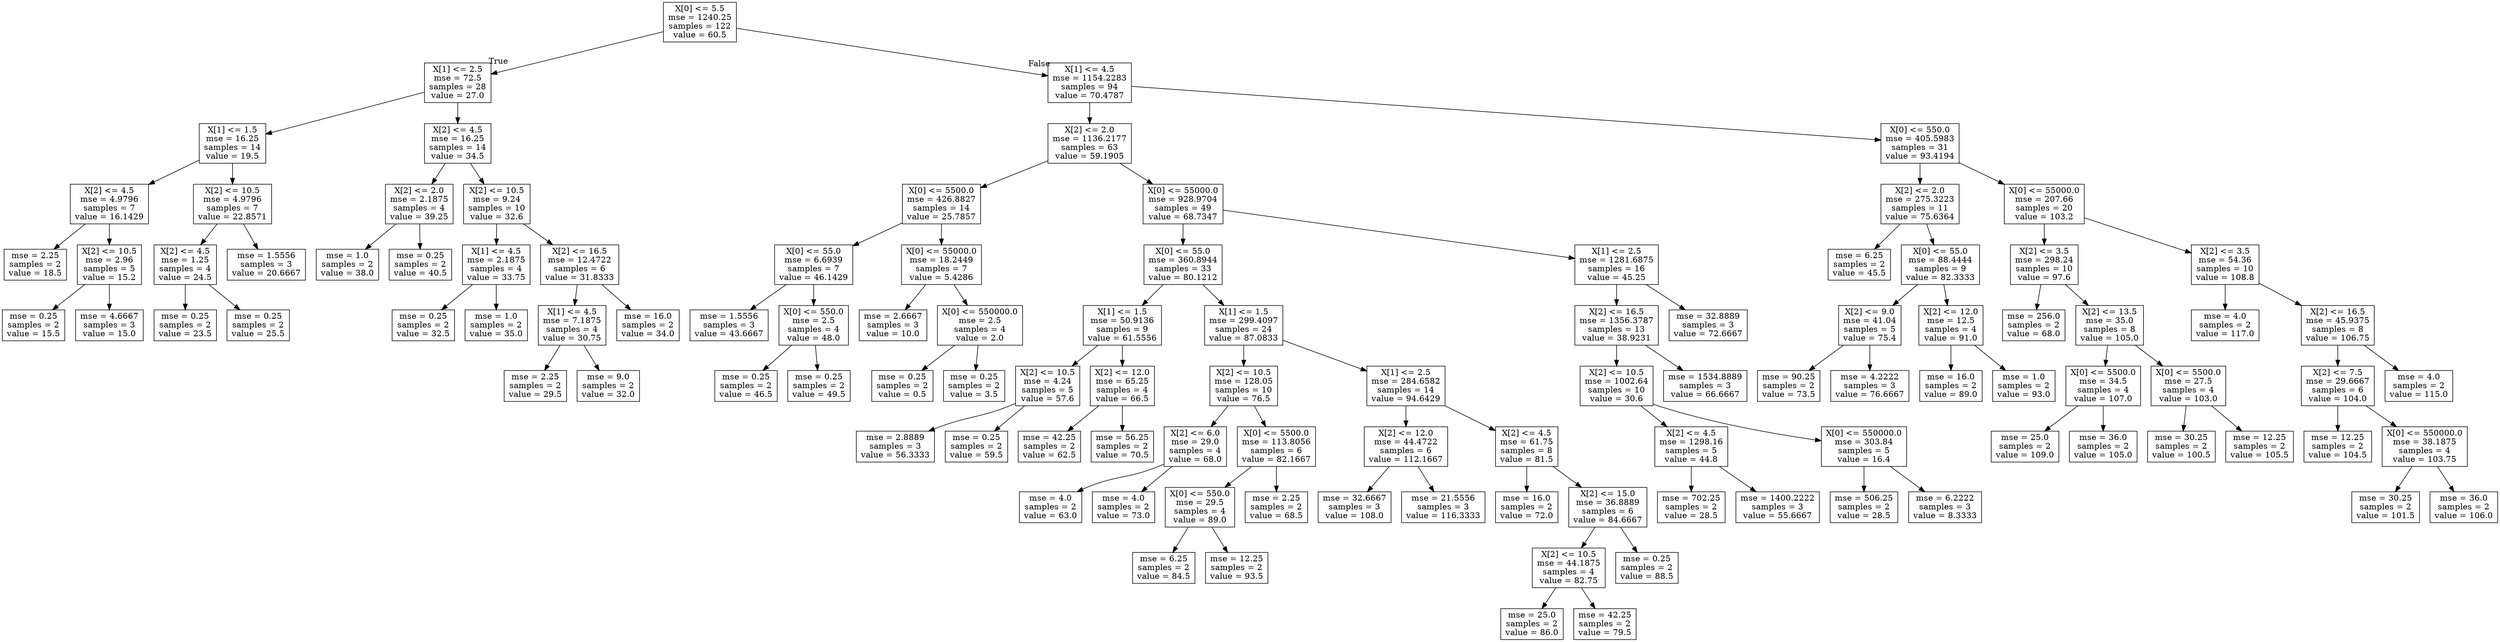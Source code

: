 digraph Tree {
node [shape=box] ;
0 [label="X[0] <= 5.5\nmse = 1240.25\nsamples = 122\nvalue = 60.5"] ;
1 [label="X[1] <= 2.5\nmse = 72.5\nsamples = 28\nvalue = 27.0"] ;
0 -> 1 [labeldistance=2.5, labelangle=45, headlabel="True"] ;
2 [label="X[1] <= 1.5\nmse = 16.25\nsamples = 14\nvalue = 19.5"] ;
1 -> 2 ;
3 [label="X[2] <= 4.5\nmse = 4.9796\nsamples = 7\nvalue = 16.1429"] ;
2 -> 3 ;
4 [label="mse = 2.25\nsamples = 2\nvalue = 18.5"] ;
3 -> 4 ;
5 [label="X[2] <= 10.5\nmse = 2.96\nsamples = 5\nvalue = 15.2"] ;
3 -> 5 ;
6 [label="mse = 0.25\nsamples = 2\nvalue = 15.5"] ;
5 -> 6 ;
7 [label="mse = 4.6667\nsamples = 3\nvalue = 15.0"] ;
5 -> 7 ;
8 [label="X[2] <= 10.5\nmse = 4.9796\nsamples = 7\nvalue = 22.8571"] ;
2 -> 8 ;
9 [label="X[2] <= 4.5\nmse = 1.25\nsamples = 4\nvalue = 24.5"] ;
8 -> 9 ;
10 [label="mse = 0.25\nsamples = 2\nvalue = 23.5"] ;
9 -> 10 ;
11 [label="mse = 0.25\nsamples = 2\nvalue = 25.5"] ;
9 -> 11 ;
12 [label="mse = 1.5556\nsamples = 3\nvalue = 20.6667"] ;
8 -> 12 ;
13 [label="X[2] <= 4.5\nmse = 16.25\nsamples = 14\nvalue = 34.5"] ;
1 -> 13 ;
14 [label="X[2] <= 2.0\nmse = 2.1875\nsamples = 4\nvalue = 39.25"] ;
13 -> 14 ;
15 [label="mse = 1.0\nsamples = 2\nvalue = 38.0"] ;
14 -> 15 ;
16 [label="mse = 0.25\nsamples = 2\nvalue = 40.5"] ;
14 -> 16 ;
17 [label="X[2] <= 10.5\nmse = 9.24\nsamples = 10\nvalue = 32.6"] ;
13 -> 17 ;
18 [label="X[1] <= 4.5\nmse = 2.1875\nsamples = 4\nvalue = 33.75"] ;
17 -> 18 ;
19 [label="mse = 0.25\nsamples = 2\nvalue = 32.5"] ;
18 -> 19 ;
20 [label="mse = 1.0\nsamples = 2\nvalue = 35.0"] ;
18 -> 20 ;
21 [label="X[2] <= 16.5\nmse = 12.4722\nsamples = 6\nvalue = 31.8333"] ;
17 -> 21 ;
22 [label="X[1] <= 4.5\nmse = 7.1875\nsamples = 4\nvalue = 30.75"] ;
21 -> 22 ;
23 [label="mse = 2.25\nsamples = 2\nvalue = 29.5"] ;
22 -> 23 ;
24 [label="mse = 9.0\nsamples = 2\nvalue = 32.0"] ;
22 -> 24 ;
25 [label="mse = 16.0\nsamples = 2\nvalue = 34.0"] ;
21 -> 25 ;
26 [label="X[1] <= 4.5\nmse = 1154.2283\nsamples = 94\nvalue = 70.4787"] ;
0 -> 26 [labeldistance=2.5, labelangle=-45, headlabel="False"] ;
27 [label="X[2] <= 2.0\nmse = 1136.2177\nsamples = 63\nvalue = 59.1905"] ;
26 -> 27 ;
28 [label="X[0] <= 5500.0\nmse = 426.8827\nsamples = 14\nvalue = 25.7857"] ;
27 -> 28 ;
29 [label="X[0] <= 55.0\nmse = 6.6939\nsamples = 7\nvalue = 46.1429"] ;
28 -> 29 ;
30 [label="mse = 1.5556\nsamples = 3\nvalue = 43.6667"] ;
29 -> 30 ;
31 [label="X[0] <= 550.0\nmse = 2.5\nsamples = 4\nvalue = 48.0"] ;
29 -> 31 ;
32 [label="mse = 0.25\nsamples = 2\nvalue = 46.5"] ;
31 -> 32 ;
33 [label="mse = 0.25\nsamples = 2\nvalue = 49.5"] ;
31 -> 33 ;
34 [label="X[0] <= 55000.0\nmse = 18.2449\nsamples = 7\nvalue = 5.4286"] ;
28 -> 34 ;
35 [label="mse = 2.6667\nsamples = 3\nvalue = 10.0"] ;
34 -> 35 ;
36 [label="X[0] <= 550000.0\nmse = 2.5\nsamples = 4\nvalue = 2.0"] ;
34 -> 36 ;
37 [label="mse = 0.25\nsamples = 2\nvalue = 0.5"] ;
36 -> 37 ;
38 [label="mse = 0.25\nsamples = 2\nvalue = 3.5"] ;
36 -> 38 ;
39 [label="X[0] <= 55000.0\nmse = 928.9704\nsamples = 49\nvalue = 68.7347"] ;
27 -> 39 ;
40 [label="X[0] <= 55.0\nmse = 360.8944\nsamples = 33\nvalue = 80.1212"] ;
39 -> 40 ;
41 [label="X[1] <= 1.5\nmse = 50.9136\nsamples = 9\nvalue = 61.5556"] ;
40 -> 41 ;
42 [label="X[2] <= 10.5\nmse = 4.24\nsamples = 5\nvalue = 57.6"] ;
41 -> 42 ;
43 [label="mse = 2.8889\nsamples = 3\nvalue = 56.3333"] ;
42 -> 43 ;
44 [label="mse = 0.25\nsamples = 2\nvalue = 59.5"] ;
42 -> 44 ;
45 [label="X[2] <= 12.0\nmse = 65.25\nsamples = 4\nvalue = 66.5"] ;
41 -> 45 ;
46 [label="mse = 42.25\nsamples = 2\nvalue = 62.5"] ;
45 -> 46 ;
47 [label="mse = 56.25\nsamples = 2\nvalue = 70.5"] ;
45 -> 47 ;
48 [label="X[1] <= 1.5\nmse = 299.4097\nsamples = 24\nvalue = 87.0833"] ;
40 -> 48 ;
49 [label="X[2] <= 10.5\nmse = 128.05\nsamples = 10\nvalue = 76.5"] ;
48 -> 49 ;
50 [label="X[2] <= 6.0\nmse = 29.0\nsamples = 4\nvalue = 68.0"] ;
49 -> 50 ;
51 [label="mse = 4.0\nsamples = 2\nvalue = 63.0"] ;
50 -> 51 ;
52 [label="mse = 4.0\nsamples = 2\nvalue = 73.0"] ;
50 -> 52 ;
53 [label="X[0] <= 5500.0\nmse = 113.8056\nsamples = 6\nvalue = 82.1667"] ;
49 -> 53 ;
54 [label="X[0] <= 550.0\nmse = 29.5\nsamples = 4\nvalue = 89.0"] ;
53 -> 54 ;
55 [label="mse = 6.25\nsamples = 2\nvalue = 84.5"] ;
54 -> 55 ;
56 [label="mse = 12.25\nsamples = 2\nvalue = 93.5"] ;
54 -> 56 ;
57 [label="mse = 2.25\nsamples = 2\nvalue = 68.5"] ;
53 -> 57 ;
58 [label="X[1] <= 2.5\nmse = 284.6582\nsamples = 14\nvalue = 94.6429"] ;
48 -> 58 ;
59 [label="X[2] <= 12.0\nmse = 44.4722\nsamples = 6\nvalue = 112.1667"] ;
58 -> 59 ;
60 [label="mse = 32.6667\nsamples = 3\nvalue = 108.0"] ;
59 -> 60 ;
61 [label="mse = 21.5556\nsamples = 3\nvalue = 116.3333"] ;
59 -> 61 ;
62 [label="X[2] <= 4.5\nmse = 61.75\nsamples = 8\nvalue = 81.5"] ;
58 -> 62 ;
63 [label="mse = 16.0\nsamples = 2\nvalue = 72.0"] ;
62 -> 63 ;
64 [label="X[2] <= 15.0\nmse = 36.8889\nsamples = 6\nvalue = 84.6667"] ;
62 -> 64 ;
65 [label="X[2] <= 10.5\nmse = 44.1875\nsamples = 4\nvalue = 82.75"] ;
64 -> 65 ;
66 [label="mse = 25.0\nsamples = 2\nvalue = 86.0"] ;
65 -> 66 ;
67 [label="mse = 42.25\nsamples = 2\nvalue = 79.5"] ;
65 -> 67 ;
68 [label="mse = 0.25\nsamples = 2\nvalue = 88.5"] ;
64 -> 68 ;
69 [label="X[1] <= 2.5\nmse = 1281.6875\nsamples = 16\nvalue = 45.25"] ;
39 -> 69 ;
70 [label="X[2] <= 16.5\nmse = 1356.3787\nsamples = 13\nvalue = 38.9231"] ;
69 -> 70 ;
71 [label="X[2] <= 10.5\nmse = 1002.64\nsamples = 10\nvalue = 30.6"] ;
70 -> 71 ;
72 [label="X[2] <= 4.5\nmse = 1298.16\nsamples = 5\nvalue = 44.8"] ;
71 -> 72 ;
73 [label="mse = 702.25\nsamples = 2\nvalue = 28.5"] ;
72 -> 73 ;
74 [label="mse = 1400.2222\nsamples = 3\nvalue = 55.6667"] ;
72 -> 74 ;
75 [label="X[0] <= 550000.0\nmse = 303.84\nsamples = 5\nvalue = 16.4"] ;
71 -> 75 ;
76 [label="mse = 506.25\nsamples = 2\nvalue = 28.5"] ;
75 -> 76 ;
77 [label="mse = 6.2222\nsamples = 3\nvalue = 8.3333"] ;
75 -> 77 ;
78 [label="mse = 1534.8889\nsamples = 3\nvalue = 66.6667"] ;
70 -> 78 ;
79 [label="mse = 32.8889\nsamples = 3\nvalue = 72.6667"] ;
69 -> 79 ;
80 [label="X[0] <= 550.0\nmse = 405.5983\nsamples = 31\nvalue = 93.4194"] ;
26 -> 80 ;
81 [label="X[2] <= 2.0\nmse = 275.3223\nsamples = 11\nvalue = 75.6364"] ;
80 -> 81 ;
82 [label="mse = 6.25\nsamples = 2\nvalue = 45.5"] ;
81 -> 82 ;
83 [label="X[0] <= 55.0\nmse = 88.4444\nsamples = 9\nvalue = 82.3333"] ;
81 -> 83 ;
84 [label="X[2] <= 9.0\nmse = 41.04\nsamples = 5\nvalue = 75.4"] ;
83 -> 84 ;
85 [label="mse = 90.25\nsamples = 2\nvalue = 73.5"] ;
84 -> 85 ;
86 [label="mse = 4.2222\nsamples = 3\nvalue = 76.6667"] ;
84 -> 86 ;
87 [label="X[2] <= 12.0\nmse = 12.5\nsamples = 4\nvalue = 91.0"] ;
83 -> 87 ;
88 [label="mse = 16.0\nsamples = 2\nvalue = 89.0"] ;
87 -> 88 ;
89 [label="mse = 1.0\nsamples = 2\nvalue = 93.0"] ;
87 -> 89 ;
90 [label="X[0] <= 55000.0\nmse = 207.66\nsamples = 20\nvalue = 103.2"] ;
80 -> 90 ;
91 [label="X[2] <= 3.5\nmse = 298.24\nsamples = 10\nvalue = 97.6"] ;
90 -> 91 ;
92 [label="mse = 256.0\nsamples = 2\nvalue = 68.0"] ;
91 -> 92 ;
93 [label="X[2] <= 13.5\nmse = 35.0\nsamples = 8\nvalue = 105.0"] ;
91 -> 93 ;
94 [label="X[0] <= 5500.0\nmse = 34.5\nsamples = 4\nvalue = 107.0"] ;
93 -> 94 ;
95 [label="mse = 25.0\nsamples = 2\nvalue = 109.0"] ;
94 -> 95 ;
96 [label="mse = 36.0\nsamples = 2\nvalue = 105.0"] ;
94 -> 96 ;
97 [label="X[0] <= 5500.0\nmse = 27.5\nsamples = 4\nvalue = 103.0"] ;
93 -> 97 ;
98 [label="mse = 30.25\nsamples = 2\nvalue = 100.5"] ;
97 -> 98 ;
99 [label="mse = 12.25\nsamples = 2\nvalue = 105.5"] ;
97 -> 99 ;
100 [label="X[2] <= 3.5\nmse = 54.36\nsamples = 10\nvalue = 108.8"] ;
90 -> 100 ;
101 [label="mse = 4.0\nsamples = 2\nvalue = 117.0"] ;
100 -> 101 ;
102 [label="X[2] <= 16.5\nmse = 45.9375\nsamples = 8\nvalue = 106.75"] ;
100 -> 102 ;
103 [label="X[2] <= 7.5\nmse = 29.6667\nsamples = 6\nvalue = 104.0"] ;
102 -> 103 ;
104 [label="mse = 12.25\nsamples = 2\nvalue = 104.5"] ;
103 -> 104 ;
105 [label="X[0] <= 550000.0\nmse = 38.1875\nsamples = 4\nvalue = 103.75"] ;
103 -> 105 ;
106 [label="mse = 30.25\nsamples = 2\nvalue = 101.5"] ;
105 -> 106 ;
107 [label="mse = 36.0\nsamples = 2\nvalue = 106.0"] ;
105 -> 107 ;
108 [label="mse = 4.0\nsamples = 2\nvalue = 115.0"] ;
102 -> 108 ;
}